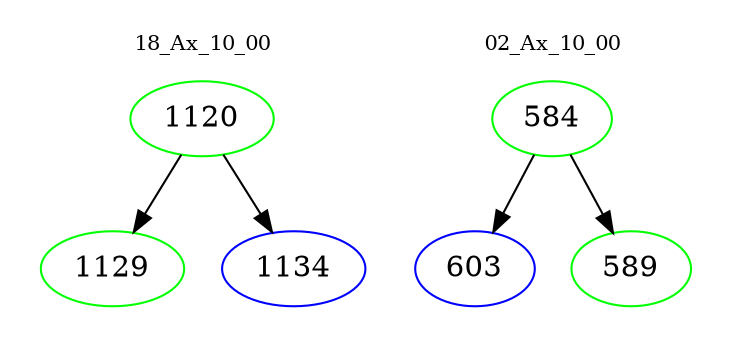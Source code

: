 digraph{
subgraph cluster_0 {
color = white
label = "18_Ax_10_00";
fontsize=10;
T0_1120 [label="1120", color="green"]
T0_1120 -> T0_1129 [color="black"]
T0_1129 [label="1129", color="green"]
T0_1120 -> T0_1134 [color="black"]
T0_1134 [label="1134", color="blue"]
}
subgraph cluster_1 {
color = white
label = "02_Ax_10_00";
fontsize=10;
T1_584 [label="584", color="green"]
T1_584 -> T1_603 [color="black"]
T1_603 [label="603", color="blue"]
T1_584 -> T1_589 [color="black"]
T1_589 [label="589", color="green"]
}
}

